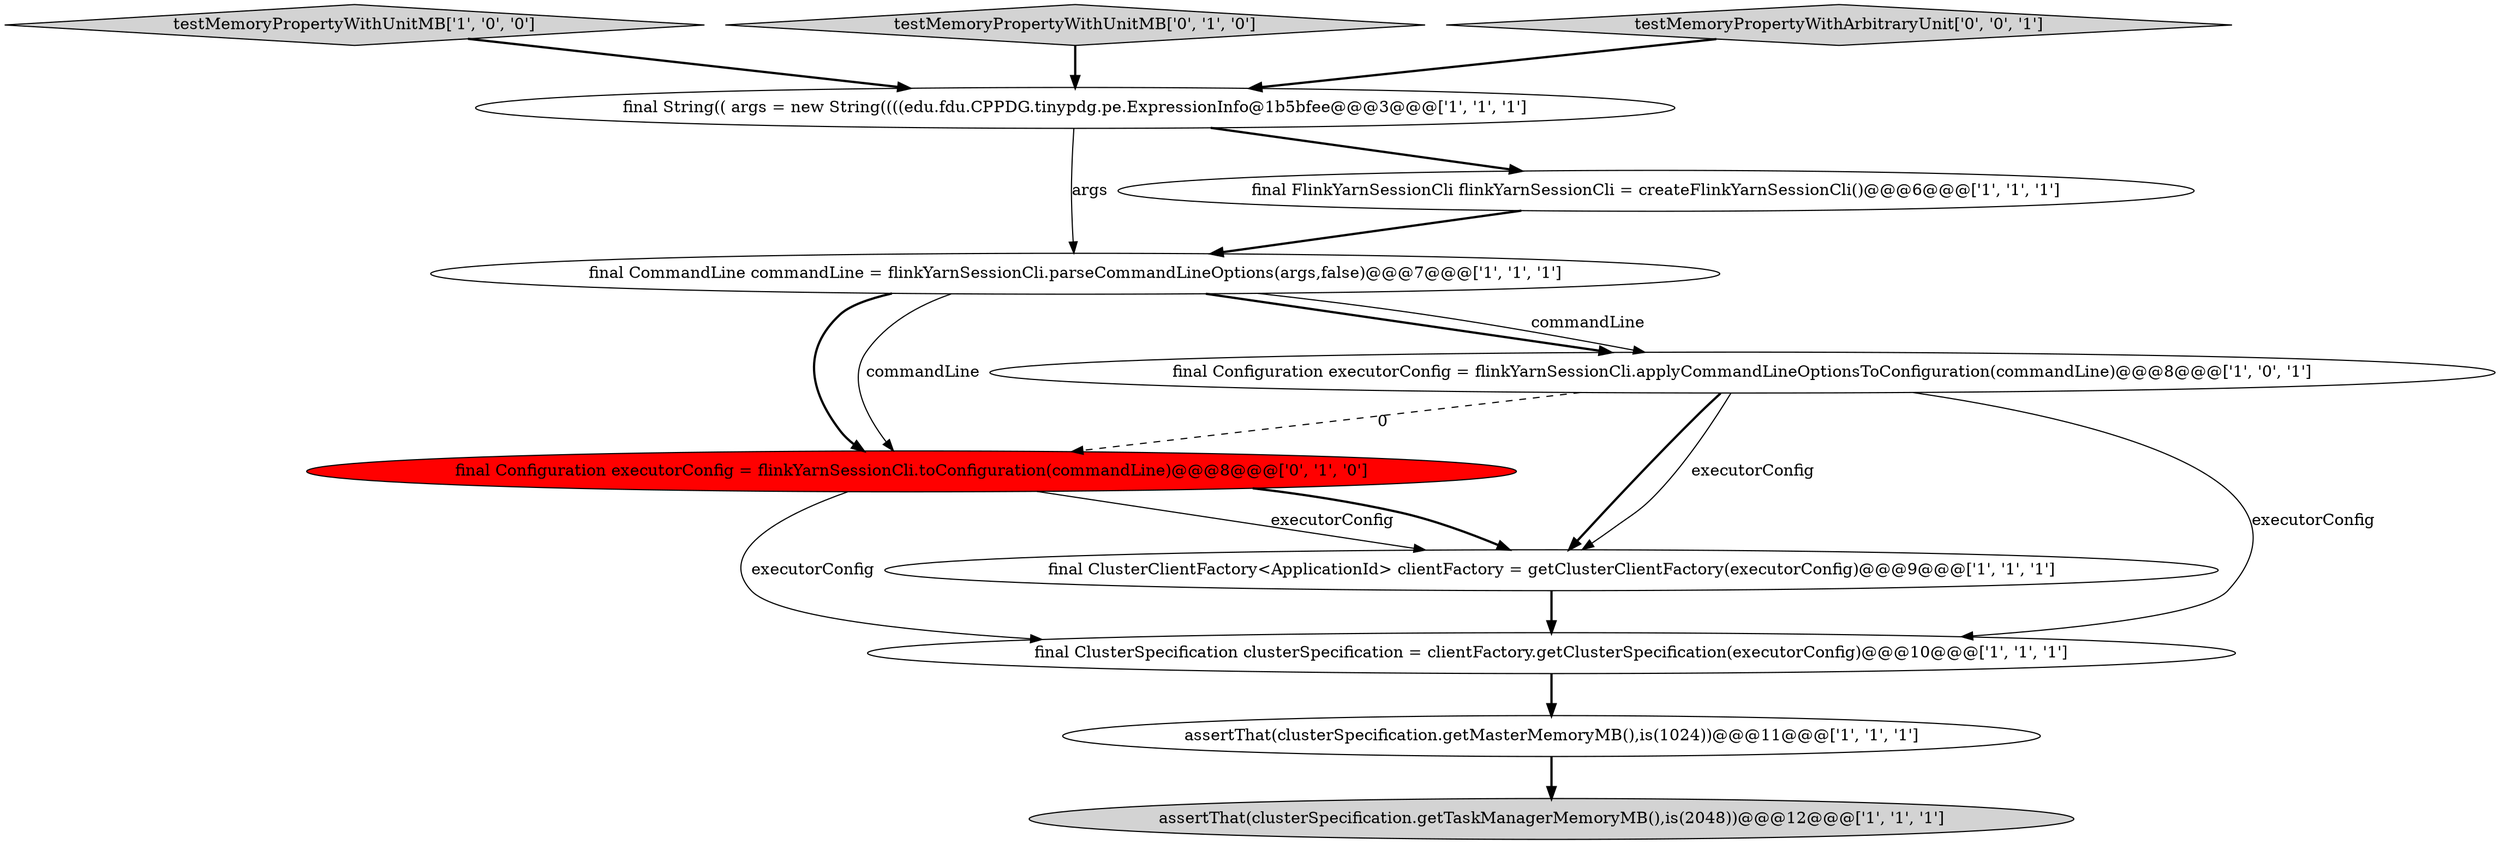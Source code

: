 digraph {
5 [style = filled, label = "testMemoryPropertyWithUnitMB['1', '0', '0']", fillcolor = lightgray, shape = diamond image = "AAA0AAABBB1BBB"];
8 [style = filled, label = "final String(( args = new String((((edu.fdu.CPPDG.tinypdg.pe.ExpressionInfo@1b5bfee@@@3@@@['1', '1', '1']", fillcolor = white, shape = ellipse image = "AAA0AAABBB1BBB"];
3 [style = filled, label = "final CommandLine commandLine = flinkYarnSessionCli.parseCommandLineOptions(args,false)@@@7@@@['1', '1', '1']", fillcolor = white, shape = ellipse image = "AAA0AAABBB1BBB"];
7 [style = filled, label = "assertThat(clusterSpecification.getMasterMemoryMB(),is(1024))@@@11@@@['1', '1', '1']", fillcolor = white, shape = ellipse image = "AAA0AAABBB1BBB"];
10 [style = filled, label = "testMemoryPropertyWithUnitMB['0', '1', '0']", fillcolor = lightgray, shape = diamond image = "AAA0AAABBB2BBB"];
1 [style = filled, label = "final FlinkYarnSessionCli flinkYarnSessionCli = createFlinkYarnSessionCli()@@@6@@@['1', '1', '1']", fillcolor = white, shape = ellipse image = "AAA0AAABBB1BBB"];
6 [style = filled, label = "final Configuration executorConfig = flinkYarnSessionCli.applyCommandLineOptionsToConfiguration(commandLine)@@@8@@@['1', '0', '1']", fillcolor = white, shape = ellipse image = "AAA0AAABBB1BBB"];
2 [style = filled, label = "final ClusterSpecification clusterSpecification = clientFactory.getClusterSpecification(executorConfig)@@@10@@@['1', '1', '1']", fillcolor = white, shape = ellipse image = "AAA0AAABBB1BBB"];
0 [style = filled, label = "assertThat(clusterSpecification.getTaskManagerMemoryMB(),is(2048))@@@12@@@['1', '1', '1']", fillcolor = lightgray, shape = ellipse image = "AAA0AAABBB1BBB"];
11 [style = filled, label = "testMemoryPropertyWithArbitraryUnit['0', '0', '1']", fillcolor = lightgray, shape = diamond image = "AAA0AAABBB3BBB"];
9 [style = filled, label = "final Configuration executorConfig = flinkYarnSessionCli.toConfiguration(commandLine)@@@8@@@['0', '1', '0']", fillcolor = red, shape = ellipse image = "AAA1AAABBB2BBB"];
4 [style = filled, label = "final ClusterClientFactory<ApplicationId> clientFactory = getClusterClientFactory(executorConfig)@@@9@@@['1', '1', '1']", fillcolor = white, shape = ellipse image = "AAA0AAABBB1BBB"];
1->3 [style = bold, label=""];
3->9 [style = bold, label=""];
8->1 [style = bold, label=""];
11->8 [style = bold, label=""];
6->4 [style = bold, label=""];
3->6 [style = bold, label=""];
5->8 [style = bold, label=""];
8->3 [style = solid, label="args"];
7->0 [style = bold, label=""];
6->2 [style = solid, label="executorConfig"];
9->4 [style = solid, label="executorConfig"];
4->2 [style = bold, label=""];
2->7 [style = bold, label=""];
10->8 [style = bold, label=""];
3->9 [style = solid, label="commandLine"];
6->4 [style = solid, label="executorConfig"];
3->6 [style = solid, label="commandLine"];
9->2 [style = solid, label="executorConfig"];
9->4 [style = bold, label=""];
6->9 [style = dashed, label="0"];
}
